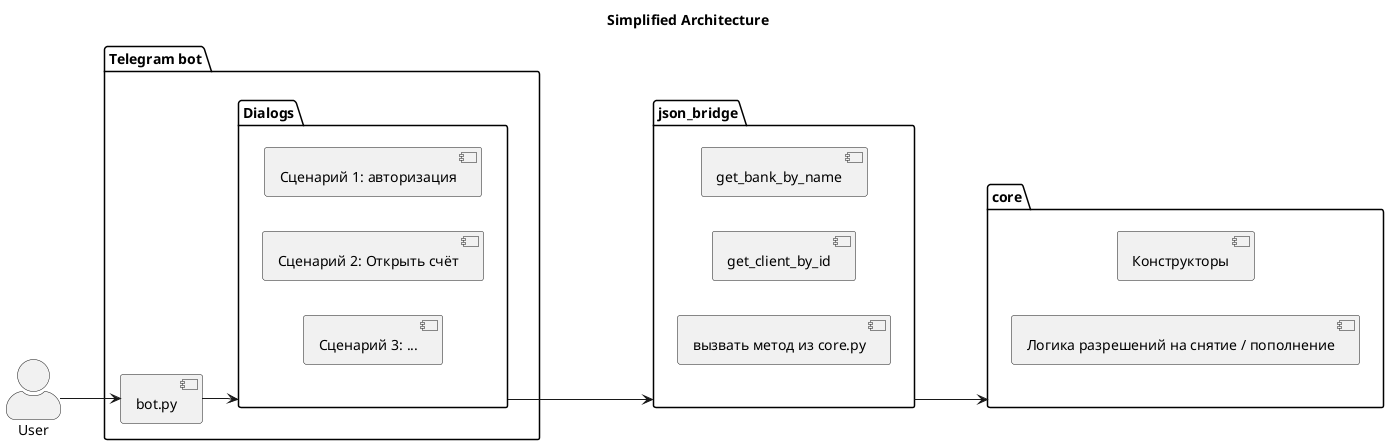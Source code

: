 @startuml architecture

title Simplified Architecture

skinparam actorStyle awesome
left to right direction

actor User

package "Telegram bot" as TelegramBot {
    component "bot.py" as botpy
    package Dialogs {
        component "Сценарий 1: авторизация" as auth
        component "Сценарий 2: Открыть счёт" as open_account
        component "Сценарий 3: ..." as scenario3

        open_account -[hidden]> auth
        scenario3 -[hidden]> open_account
    }
    botpy --> Dialogs
}

User --> botpy

package json_bridge {
    component get_bank_by_name
    component get_client_by_id
    component "вызвать метод из core.py" as call_method

    get_client_by_id -[hidden]> get_bank_by_name
    call_method -[hidden]> get_client_by_id
}

Dialogs ----> json_bridge

package core {
    component "Конструкторы"
    component "Логика разрешений на снятие / пополнение"
}

json_bridge ---> core

@enduml
